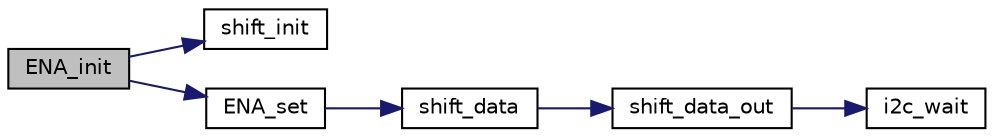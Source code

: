 digraph G
{
  edge [fontname="Helvetica",fontsize="10",labelfontname="Helvetica",labelfontsize="10"];
  node [fontname="Helvetica",fontsize="10",shape=record];
  rankdir="LR";
  Node1 [label="ENA_init",height=0.2,width=0.4,color="black", fillcolor="grey75", style="filled" fontcolor="black"];
  Node1 -> Node2 [color="midnightblue",fontsize="10",style="solid",fontname="Helvetica"];
  Node2 [label="shift_init",height=0.2,width=0.4,color="black", fillcolor="white", style="filled",URL="$shift_8h.html#ac7600504b8cf1ac90ce331a5ed23c3db"];
  Node1 -> Node3 [color="midnightblue",fontsize="10",style="solid",fontname="Helvetica"];
  Node3 [label="ENA_set",height=0.2,width=0.4,color="black", fillcolor="white", style="filled",URL="$ena_8h.html#af27d8909f40028c91ab786d6d2bac0cb"];
  Node3 -> Node4 [color="midnightblue",fontsize="10",style="solid",fontname="Helvetica"];
  Node4 [label="shift_data",height=0.2,width=0.4,color="black", fillcolor="white", style="filled",URL="$shift_8h.html#a25a35c892ca8dfa80dd21d3b1e9b4d7d"];
  Node4 -> Node5 [color="midnightblue",fontsize="10",style="solid",fontname="Helvetica"];
  Node5 [label="shift_data_out",height=0.2,width=0.4,color="black", fillcolor="white", style="filled",URL="$shift_8h.html#ae7047fe022d960b3fd2a4ad8e8f19998"];
  Node5 -> Node6 [color="midnightblue",fontsize="10",style="solid",fontname="Helvetica"];
  Node6 [label="i2c_wait",height=0.2,width=0.4,color="black", fillcolor="white", style="filled",URL="$i2c_8h.html#a8d0292580689dd8b7e0b441cf0e6c383"];
}
